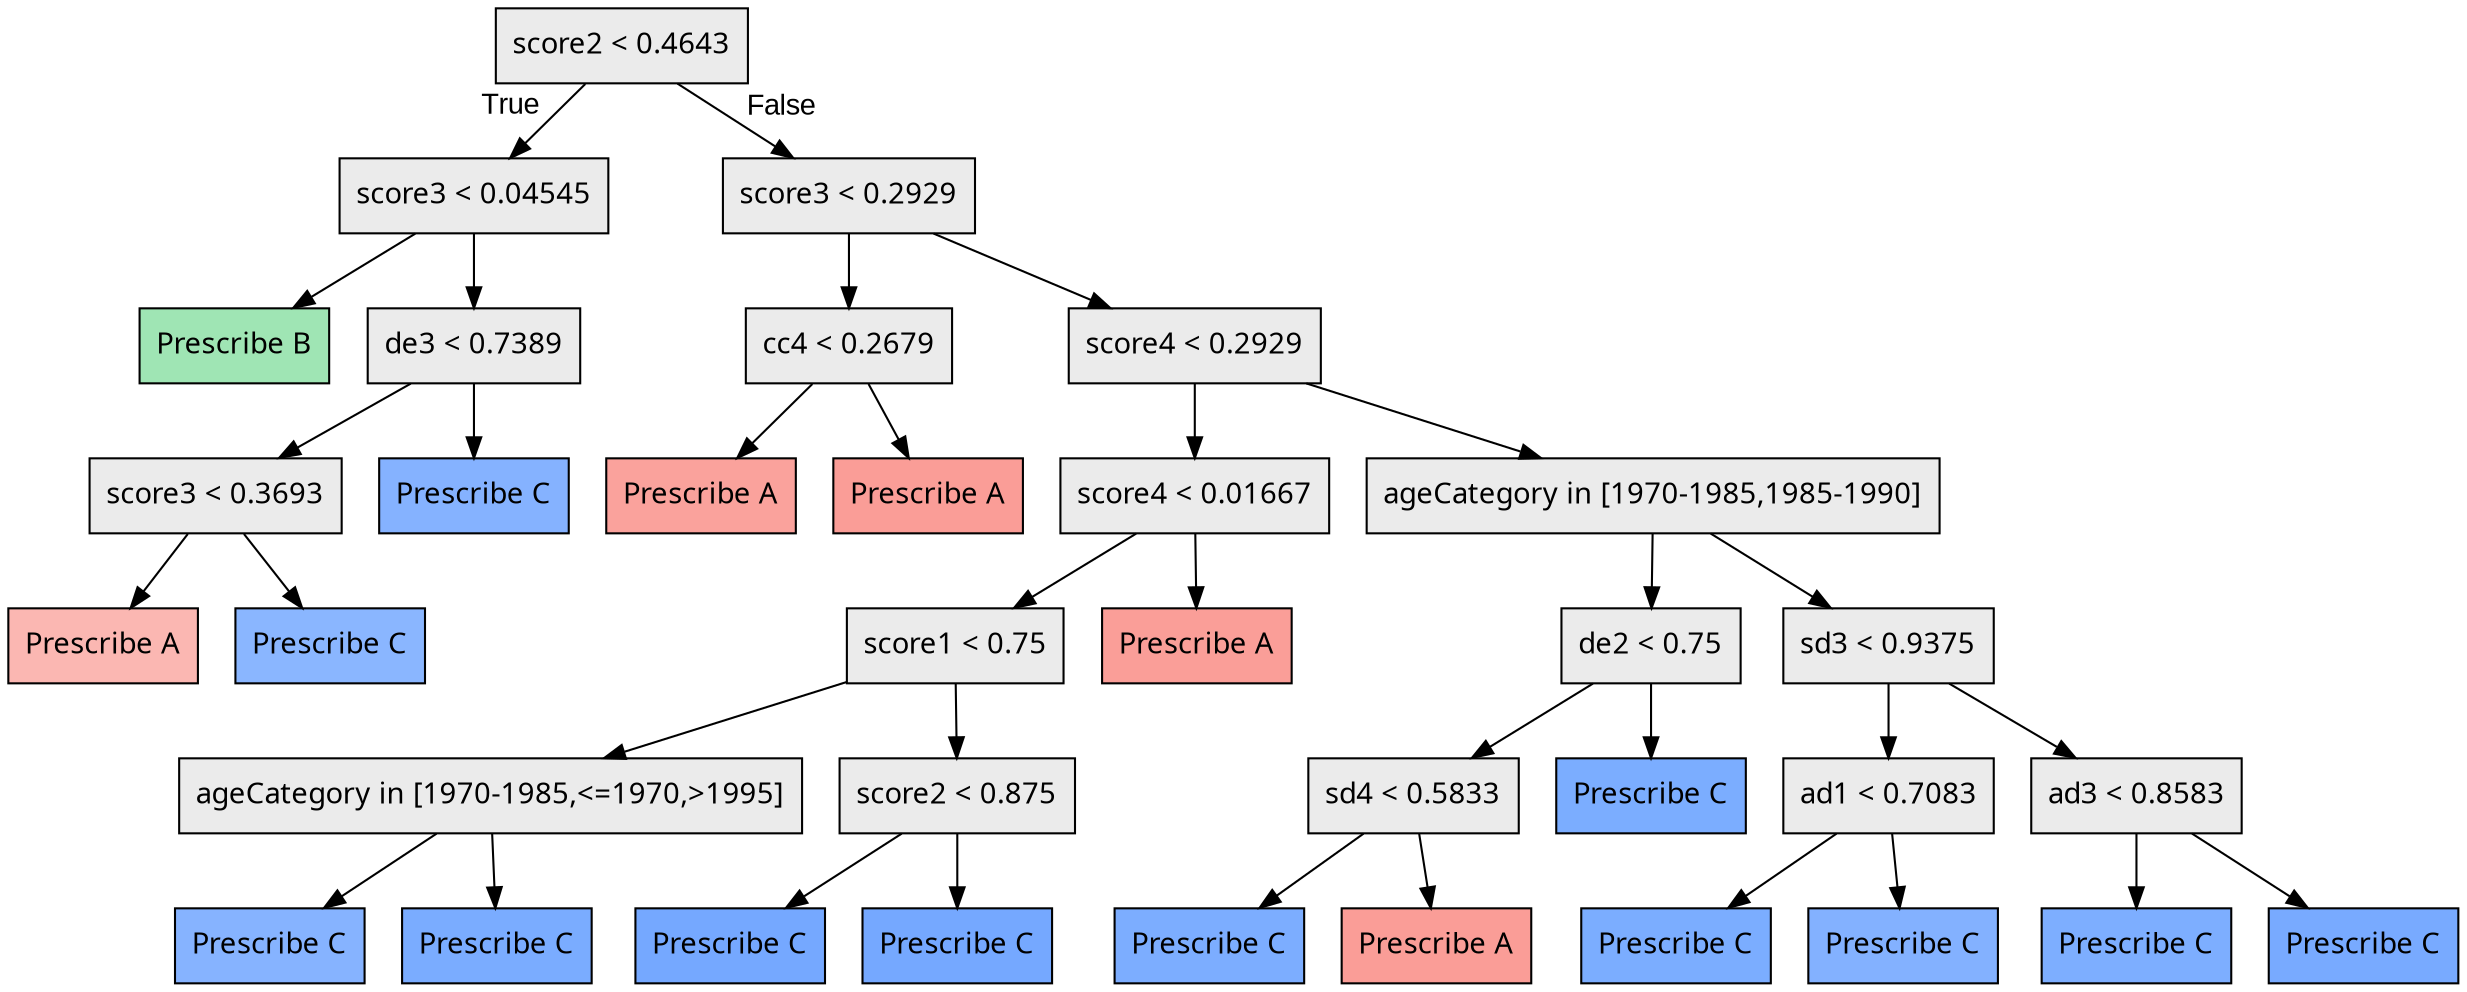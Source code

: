 digraph "G" {
1 [fillcolor="#EBEBEB", fontname="bold arial", label="score2 &lt; 0.4643", shape=box, style="filled"];
2 [fillcolor="#EBEBEB", fontname="bold arial", label="score3 &lt; 0.04545", shape=box, style="filled"];
3 [color=black, fillcolor="#00BA3860", fontname="bold arial", label="Prescribe B", shape=box, style="filled"];
4 [fillcolor="#EBEBEB", fontname="bold arial", label="de3 &lt; 0.7389", shape=box, style="filled"];
5 [fillcolor="#EBEBEB", fontname="bold arial", label="score3 &lt; 0.3693", shape=box, style="filled"];
6 [color=black, fillcolor="#F8766D86", fontname="bold arial", label="Prescribe A", shape=box, style="filled"];
7 [color=black, fillcolor="#619CFFbd", fontname="bold arial", label="Prescribe C", shape=box, style="filled"];
8 [color=black, fillcolor="#619CFFc5", fontname="bold arial", label="Prescribe C", shape=box, style="filled"];
9 [fillcolor="#EBEBEB", fontname="bold arial", label="score3 &lt; 0.2929", shape=box, style="filled"];
10 [fillcolor="#EBEBEB", fontname="bold arial", label="cc4 &lt; 0.2679", shape=box, style="filled"];
11 [color=black, fillcolor="#F8766Dac", fontname="bold arial", label="Prescribe A", shape=box, style="filled"];
12 [color=black, fillcolor="#F8766Db6", fontname="bold arial", label="Prescribe A", shape=box, style="filled"];
13 [fillcolor="#EBEBEB", fontname="bold arial", label="score4 &lt; 0.2929", shape=box, style="filled"];
14 [fillcolor="#EBEBEB", fontname="bold arial", label="score4 &lt; 0.01667", shape=box, style="filled"];
15 [fillcolor="#EBEBEB", fontname="bold arial", label="score1 &lt; 0.75", shape=box, style="filled"];
16 [fillcolor="#EBEBEB", fontname="bold arial", label="ageCategory in [1970-1985,&lt;=1970,&gt;1995]", shape=box, style="filled"];
17 [color=black, fillcolor="#619CFFc3", fontname="bold arial", label="Prescribe C", shape=box, style="filled"];
18 [color=black, fillcolor="#619CFFd7", fontname="bold arial", label="Prescribe C", shape=box, style="filled"];
19 [fillcolor="#EBEBEB", fontname="bold arial", label="score2 &lt; 0.875", shape=box, style="filled"];
20 [color=black, fillcolor="#619CFFdf", fontname="bold arial", label="Prescribe C", shape=box, style="filled"];
21 [color=black, fillcolor="#619CFFdf", fontname="bold arial", label="Prescribe C", shape=box, style="filled"];
22 [color=black, fillcolor="#F8766Db4", fontname="bold arial", label="Prescribe A", shape=box, style="filled"];
23 [fillcolor="#EBEBEB", fontname="bold arial", label="ageCategory in [1970-1985,1985-1990]", shape=box, style="filled"];
24 [fillcolor="#EBEBEB", fontname="bold arial", label="de2 &lt; 0.75", shape=box, style="filled"];
25 [fillcolor="#EBEBEB", fontname="bold arial", label="sd4 &lt; 0.5833", shape=box, style="filled"];
26 [color=black, fillcolor="#619CFFd3", fontname="bold arial", label="Prescribe C", shape=box, style="filled"];
27 [color=black, fillcolor="#F8766Db6", fontname="bold arial", label="Prescribe A", shape=box, style="filled"];
28 [color=black, fillcolor="#619CFFd4", fontname="bold arial", label="Prescribe C", shape=box, style="filled"];
29 [fillcolor="#EBEBEB", fontname="bold arial", label="sd3 &lt; 0.9375", shape=box, style="filled"];
30 [fillcolor="#EBEBEB", fontname="bold arial", label="ad1 &lt; 0.7083", shape=box, style="filled"];
31 [color=black, fillcolor="#619CFFd4", fontname="bold arial", label="Prescribe C", shape=box, style="filled"];
32 [color=black, fillcolor="#619CFFc8", fontname="bold arial", label="Prescribe C", shape=box, style="filled"];
33 [fillcolor="#EBEBEB", fontname="bold arial", label="ad3 &lt; 0.8583", shape=box, style="filled"];
34 [color=black, fillcolor="#619CFFd1", fontname="bold arial", label="Prescribe C", shape=box, style="filled"];
35 [color=black, fillcolor="#619CFFda", fontname="bold arial", label="Prescribe C", shape=box, style="filled"];
1 -> 2  [fontname="arial", headlabel="True", key=0, labelangle=45, labeldistance="2.5"];
1 -> 9  [fontname="arial", headlabel="False", key=0, labelangle="-45", labeldistance="2.5"];
2 -> 3  [key=0];
2 -> 4  [key=0];
4 -> 5  [key=0];
4 -> 8  [key=0];
5 -> 6  [key=0];
5 -> 7  [key=0];
9 -> 10  [key=0];
9 -> 13  [key=0];
10 -> 11  [key=0];
10 -> 12  [key=0];
13 -> 14  [key=0];
13 -> 23  [key=0];
14 -> 15  [key=0];
14 -> 22  [key=0];
15 -> 16  [key=0];
15 -> 19  [key=0];
16 -> 17  [key=0];
16 -> 18  [key=0];
19 -> 20  [key=0];
19 -> 21  [key=0];
23 -> 24  [key=0];
23 -> 29  [key=0];
24 -> 25  [key=0];
24 -> 28  [key=0];
25 -> 26  [key=0];
25 -> 27  [key=0];
29 -> 30  [key=0];
29 -> 33  [key=0];
30 -> 31  [key=0];
30 -> 32  [key=0];
33 -> 34  [key=0];
33 -> 35  [key=0];
}
